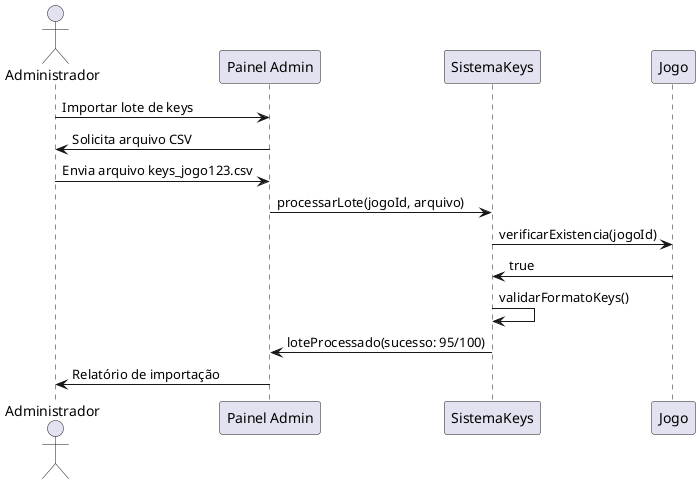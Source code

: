 @startuml sequence_estoque
actor Administrador
participant "Painel Admin" as PA
participant SistemaKeys
participant Jogo

Administrador -> PA: Importar lote de keys
PA -> Administrador: Solicita arquivo CSV
Administrador -> PA: Envia arquivo keys_jogo123.csv
PA -> SistemaKeys: processarLote(jogoId, arquivo)
SistemaKeys -> Jogo: verificarExistencia(jogoId)
Jogo -> SistemaKeys: true
SistemaKeys -> SistemaKeys: validarFormatoKeys()
SistemaKeys -> PA: loteProcessado(sucesso: 95/100)
PA -> Administrador: Relatório de importação
@enduml